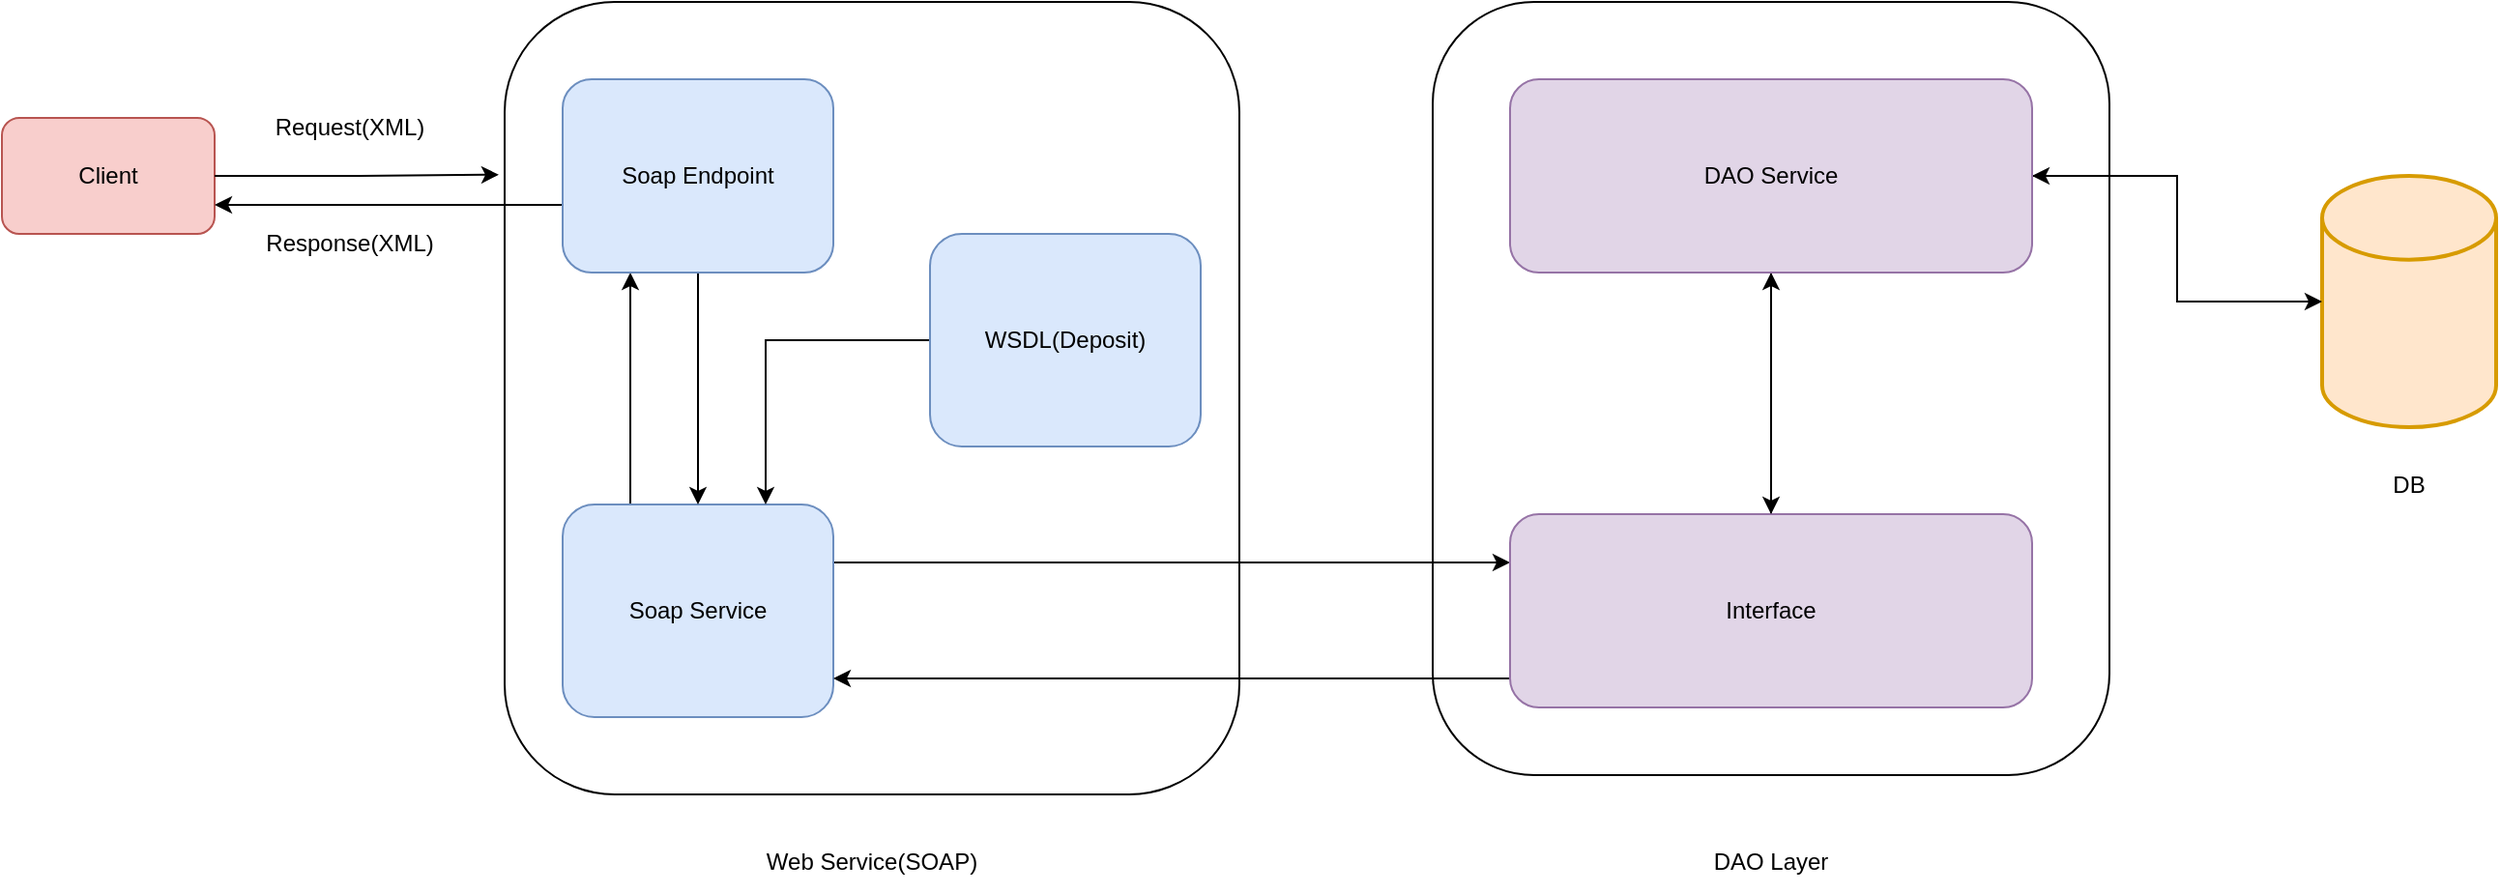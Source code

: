 <mxfile version="24.0.1" type="device">
  <diagram id="C5RBs43oDa-KdzZeNtuy" name="Page-1">
    <mxGraphModel dx="2404" dy="1070" grid="0" gridSize="10" guides="0" tooltips="1" connect="1" arrows="1" fold="1" page="0" pageScale="1" pageWidth="827" pageHeight="1169" math="0" shadow="0">
      <root>
        <mxCell id="WIyWlLk6GJQsqaUBKTNV-0" />
        <mxCell id="WIyWlLk6GJQsqaUBKTNV-1" parent="WIyWlLk6GJQsqaUBKTNV-0" />
        <mxCell id="gn2CL7IVbaafzJpI_SOk-0" value="Client" style="rounded=1;whiteSpace=wrap;html=1;fillColor=#f8cecc;strokeColor=#b85450;" vertex="1" parent="WIyWlLk6GJQsqaUBKTNV-1">
          <mxGeometry x="-160" y="140" width="110" height="60" as="geometry" />
        </mxCell>
        <mxCell id="gn2CL7IVbaafzJpI_SOk-1" value="" style="rounded=1;whiteSpace=wrap;html=1;" vertex="1" parent="WIyWlLk6GJQsqaUBKTNV-1">
          <mxGeometry x="100" y="80" width="380" height="410" as="geometry" />
        </mxCell>
        <mxCell id="gn2CL7IVbaafzJpI_SOk-2" value="" style="rounded=1;whiteSpace=wrap;html=1;" vertex="1" parent="WIyWlLk6GJQsqaUBKTNV-1">
          <mxGeometry x="580" y="80" width="350" height="400" as="geometry" />
        </mxCell>
        <mxCell id="gn2CL7IVbaafzJpI_SOk-21" style="edgeStyle=orthogonalEdgeStyle;rounded=0;orthogonalLoop=1;jettySize=auto;html=1;" edge="1" parent="WIyWlLk6GJQsqaUBKTNV-1" source="gn2CL7IVbaafzJpI_SOk-3" target="gn2CL7IVbaafzJpI_SOk-5">
          <mxGeometry relative="1" as="geometry">
            <Array as="points">
              <mxPoint x="440" y="370" />
              <mxPoint x="440" y="370" />
            </Array>
          </mxGeometry>
        </mxCell>
        <mxCell id="gn2CL7IVbaafzJpI_SOk-34" style="edgeStyle=orthogonalEdgeStyle;rounded=0;orthogonalLoop=1;jettySize=auto;html=1;exitX=0.25;exitY=0;exitDx=0;exitDy=0;" edge="1" parent="WIyWlLk6GJQsqaUBKTNV-1" source="gn2CL7IVbaafzJpI_SOk-3" target="gn2CL7IVbaafzJpI_SOk-4">
          <mxGeometry relative="1" as="geometry">
            <Array as="points">
              <mxPoint x="165" y="250" />
              <mxPoint x="165" y="250" />
            </Array>
          </mxGeometry>
        </mxCell>
        <mxCell id="gn2CL7IVbaafzJpI_SOk-3" value="Soap Service" style="rounded=1;whiteSpace=wrap;html=1;fillColor=#dae8fc;strokeColor=#6c8ebf;" vertex="1" parent="WIyWlLk6GJQsqaUBKTNV-1">
          <mxGeometry x="130" y="340" width="140" height="110" as="geometry" />
        </mxCell>
        <mxCell id="gn2CL7IVbaafzJpI_SOk-8" style="edgeStyle=orthogonalEdgeStyle;rounded=0;orthogonalLoop=1;jettySize=auto;html=1;" edge="1" parent="WIyWlLk6GJQsqaUBKTNV-1" source="gn2CL7IVbaafzJpI_SOk-4" target="gn2CL7IVbaafzJpI_SOk-3">
          <mxGeometry relative="1" as="geometry" />
        </mxCell>
        <mxCell id="gn2CL7IVbaafzJpI_SOk-35" style="edgeStyle=orthogonalEdgeStyle;rounded=0;orthogonalLoop=1;jettySize=auto;html=1;entryX=1;entryY=0.75;entryDx=0;entryDy=0;" edge="1" parent="WIyWlLk6GJQsqaUBKTNV-1" source="gn2CL7IVbaafzJpI_SOk-4" target="gn2CL7IVbaafzJpI_SOk-0">
          <mxGeometry relative="1" as="geometry">
            <Array as="points">
              <mxPoint x="80" y="185" />
              <mxPoint x="80" y="185" />
            </Array>
          </mxGeometry>
        </mxCell>
        <mxCell id="gn2CL7IVbaafzJpI_SOk-4" value="Soap Endpoint" style="rounded=1;whiteSpace=wrap;html=1;fillColor=#dae8fc;strokeColor=#6c8ebf;" vertex="1" parent="WIyWlLk6GJQsqaUBKTNV-1">
          <mxGeometry x="130" y="120" width="140" height="100" as="geometry" />
        </mxCell>
        <mxCell id="gn2CL7IVbaafzJpI_SOk-14" value="" style="edgeStyle=orthogonalEdgeStyle;rounded=0;orthogonalLoop=1;jettySize=auto;html=1;" edge="1" parent="WIyWlLk6GJQsqaUBKTNV-1" source="gn2CL7IVbaafzJpI_SOk-5" target="gn2CL7IVbaafzJpI_SOk-13">
          <mxGeometry relative="1" as="geometry" />
        </mxCell>
        <mxCell id="gn2CL7IVbaafzJpI_SOk-23" style="edgeStyle=orthogonalEdgeStyle;rounded=0;orthogonalLoop=1;jettySize=auto;html=1;" edge="1" parent="WIyWlLk6GJQsqaUBKTNV-1" source="gn2CL7IVbaafzJpI_SOk-5" target="gn2CL7IVbaafzJpI_SOk-3">
          <mxGeometry relative="1" as="geometry">
            <Array as="points">
              <mxPoint x="600" y="430" />
              <mxPoint x="600" y="430" />
            </Array>
          </mxGeometry>
        </mxCell>
        <mxCell id="gn2CL7IVbaafzJpI_SOk-5" value="Interface" style="rounded=1;whiteSpace=wrap;html=1;fillColor=#e1d5e7;strokeColor=#9673a6;" vertex="1" parent="WIyWlLk6GJQsqaUBKTNV-1">
          <mxGeometry x="620" y="345" width="270" height="100" as="geometry" />
        </mxCell>
        <mxCell id="gn2CL7IVbaafzJpI_SOk-22" style="edgeStyle=orthogonalEdgeStyle;rounded=0;orthogonalLoop=1;jettySize=auto;html=1;entryX=0.75;entryY=0;entryDx=0;entryDy=0;" edge="1" parent="WIyWlLk6GJQsqaUBKTNV-1" source="gn2CL7IVbaafzJpI_SOk-9" target="gn2CL7IVbaafzJpI_SOk-3">
          <mxGeometry relative="1" as="geometry" />
        </mxCell>
        <mxCell id="gn2CL7IVbaafzJpI_SOk-9" value="WSDL(Deposit)" style="rounded=1;whiteSpace=wrap;html=1;fillColor=#dae8fc;strokeColor=#6c8ebf;" vertex="1" parent="WIyWlLk6GJQsqaUBKTNV-1">
          <mxGeometry x="320" y="200" width="140" height="110" as="geometry" />
        </mxCell>
        <mxCell id="gn2CL7IVbaafzJpI_SOk-18" style="edgeStyle=orthogonalEdgeStyle;rounded=0;orthogonalLoop=1;jettySize=auto;html=1;" edge="1" parent="WIyWlLk6GJQsqaUBKTNV-1" source="gn2CL7IVbaafzJpI_SOk-12" target="gn2CL7IVbaafzJpI_SOk-13">
          <mxGeometry relative="1" as="geometry" />
        </mxCell>
        <mxCell id="gn2CL7IVbaafzJpI_SOk-12" value="" style="strokeWidth=2;html=1;shape=mxgraph.flowchart.database;whiteSpace=wrap;fillColor=#ffe6cc;strokeColor=#d79b00;" vertex="1" parent="WIyWlLk6GJQsqaUBKTNV-1">
          <mxGeometry x="1040" y="170" width="90" height="130" as="geometry" />
        </mxCell>
        <mxCell id="gn2CL7IVbaafzJpI_SOk-17" value="" style="edgeStyle=orthogonalEdgeStyle;rounded=0;orthogonalLoop=1;jettySize=auto;html=1;" edge="1" parent="WIyWlLk6GJQsqaUBKTNV-1" source="gn2CL7IVbaafzJpI_SOk-13" target="gn2CL7IVbaafzJpI_SOk-12">
          <mxGeometry relative="1" as="geometry" />
        </mxCell>
        <mxCell id="gn2CL7IVbaafzJpI_SOk-20" style="edgeStyle=orthogonalEdgeStyle;rounded=0;orthogonalLoop=1;jettySize=auto;html=1;" edge="1" parent="WIyWlLk6GJQsqaUBKTNV-1" source="gn2CL7IVbaafzJpI_SOk-13" target="gn2CL7IVbaafzJpI_SOk-5">
          <mxGeometry relative="1" as="geometry" />
        </mxCell>
        <mxCell id="gn2CL7IVbaafzJpI_SOk-13" value="DAO Service" style="rounded=1;whiteSpace=wrap;html=1;fillColor=#e1d5e7;strokeColor=#9673a6;" vertex="1" parent="WIyWlLk6GJQsqaUBKTNV-1">
          <mxGeometry x="620" y="120" width="270" height="100" as="geometry" />
        </mxCell>
        <mxCell id="gn2CL7IVbaafzJpI_SOk-24" value="DB" style="text;html=1;align=center;verticalAlign=middle;whiteSpace=wrap;rounded=0;" vertex="1" parent="WIyWlLk6GJQsqaUBKTNV-1">
          <mxGeometry x="1055" y="315" width="60" height="30" as="geometry" />
        </mxCell>
        <mxCell id="gn2CL7IVbaafzJpI_SOk-25" value="Web Service(SOAP)" style="text;html=1;align=center;verticalAlign=middle;whiteSpace=wrap;rounded=0;" vertex="1" parent="WIyWlLk6GJQsqaUBKTNV-1">
          <mxGeometry x="205" y="510" width="170" height="30" as="geometry" />
        </mxCell>
        <mxCell id="gn2CL7IVbaafzJpI_SOk-26" value="DAO Layer" style="text;html=1;align=center;verticalAlign=middle;whiteSpace=wrap;rounded=0;" vertex="1" parent="WIyWlLk6GJQsqaUBKTNV-1">
          <mxGeometry x="680" y="510" width="150" height="30" as="geometry" />
        </mxCell>
        <mxCell id="gn2CL7IVbaafzJpI_SOk-31" style="edgeStyle=orthogonalEdgeStyle;rounded=0;orthogonalLoop=1;jettySize=auto;html=1;entryX=-0.008;entryY=0.218;entryDx=0;entryDy=0;entryPerimeter=0;" edge="1" parent="WIyWlLk6GJQsqaUBKTNV-1" source="gn2CL7IVbaafzJpI_SOk-0" target="gn2CL7IVbaafzJpI_SOk-1">
          <mxGeometry relative="1" as="geometry" />
        </mxCell>
        <mxCell id="gn2CL7IVbaafzJpI_SOk-33" value="Request(XML)" style="text;html=1;align=center;verticalAlign=middle;whiteSpace=wrap;rounded=0;" vertex="1" parent="WIyWlLk6GJQsqaUBKTNV-1">
          <mxGeometry x="-10" y="130" width="60" height="30" as="geometry" />
        </mxCell>
        <mxCell id="gn2CL7IVbaafzJpI_SOk-36" value="Response(XML)" style="text;html=1;align=center;verticalAlign=middle;whiteSpace=wrap;rounded=0;" vertex="1" parent="WIyWlLk6GJQsqaUBKTNV-1">
          <mxGeometry x="-10" y="190" width="60" height="30" as="geometry" />
        </mxCell>
      </root>
    </mxGraphModel>
  </diagram>
</mxfile>
